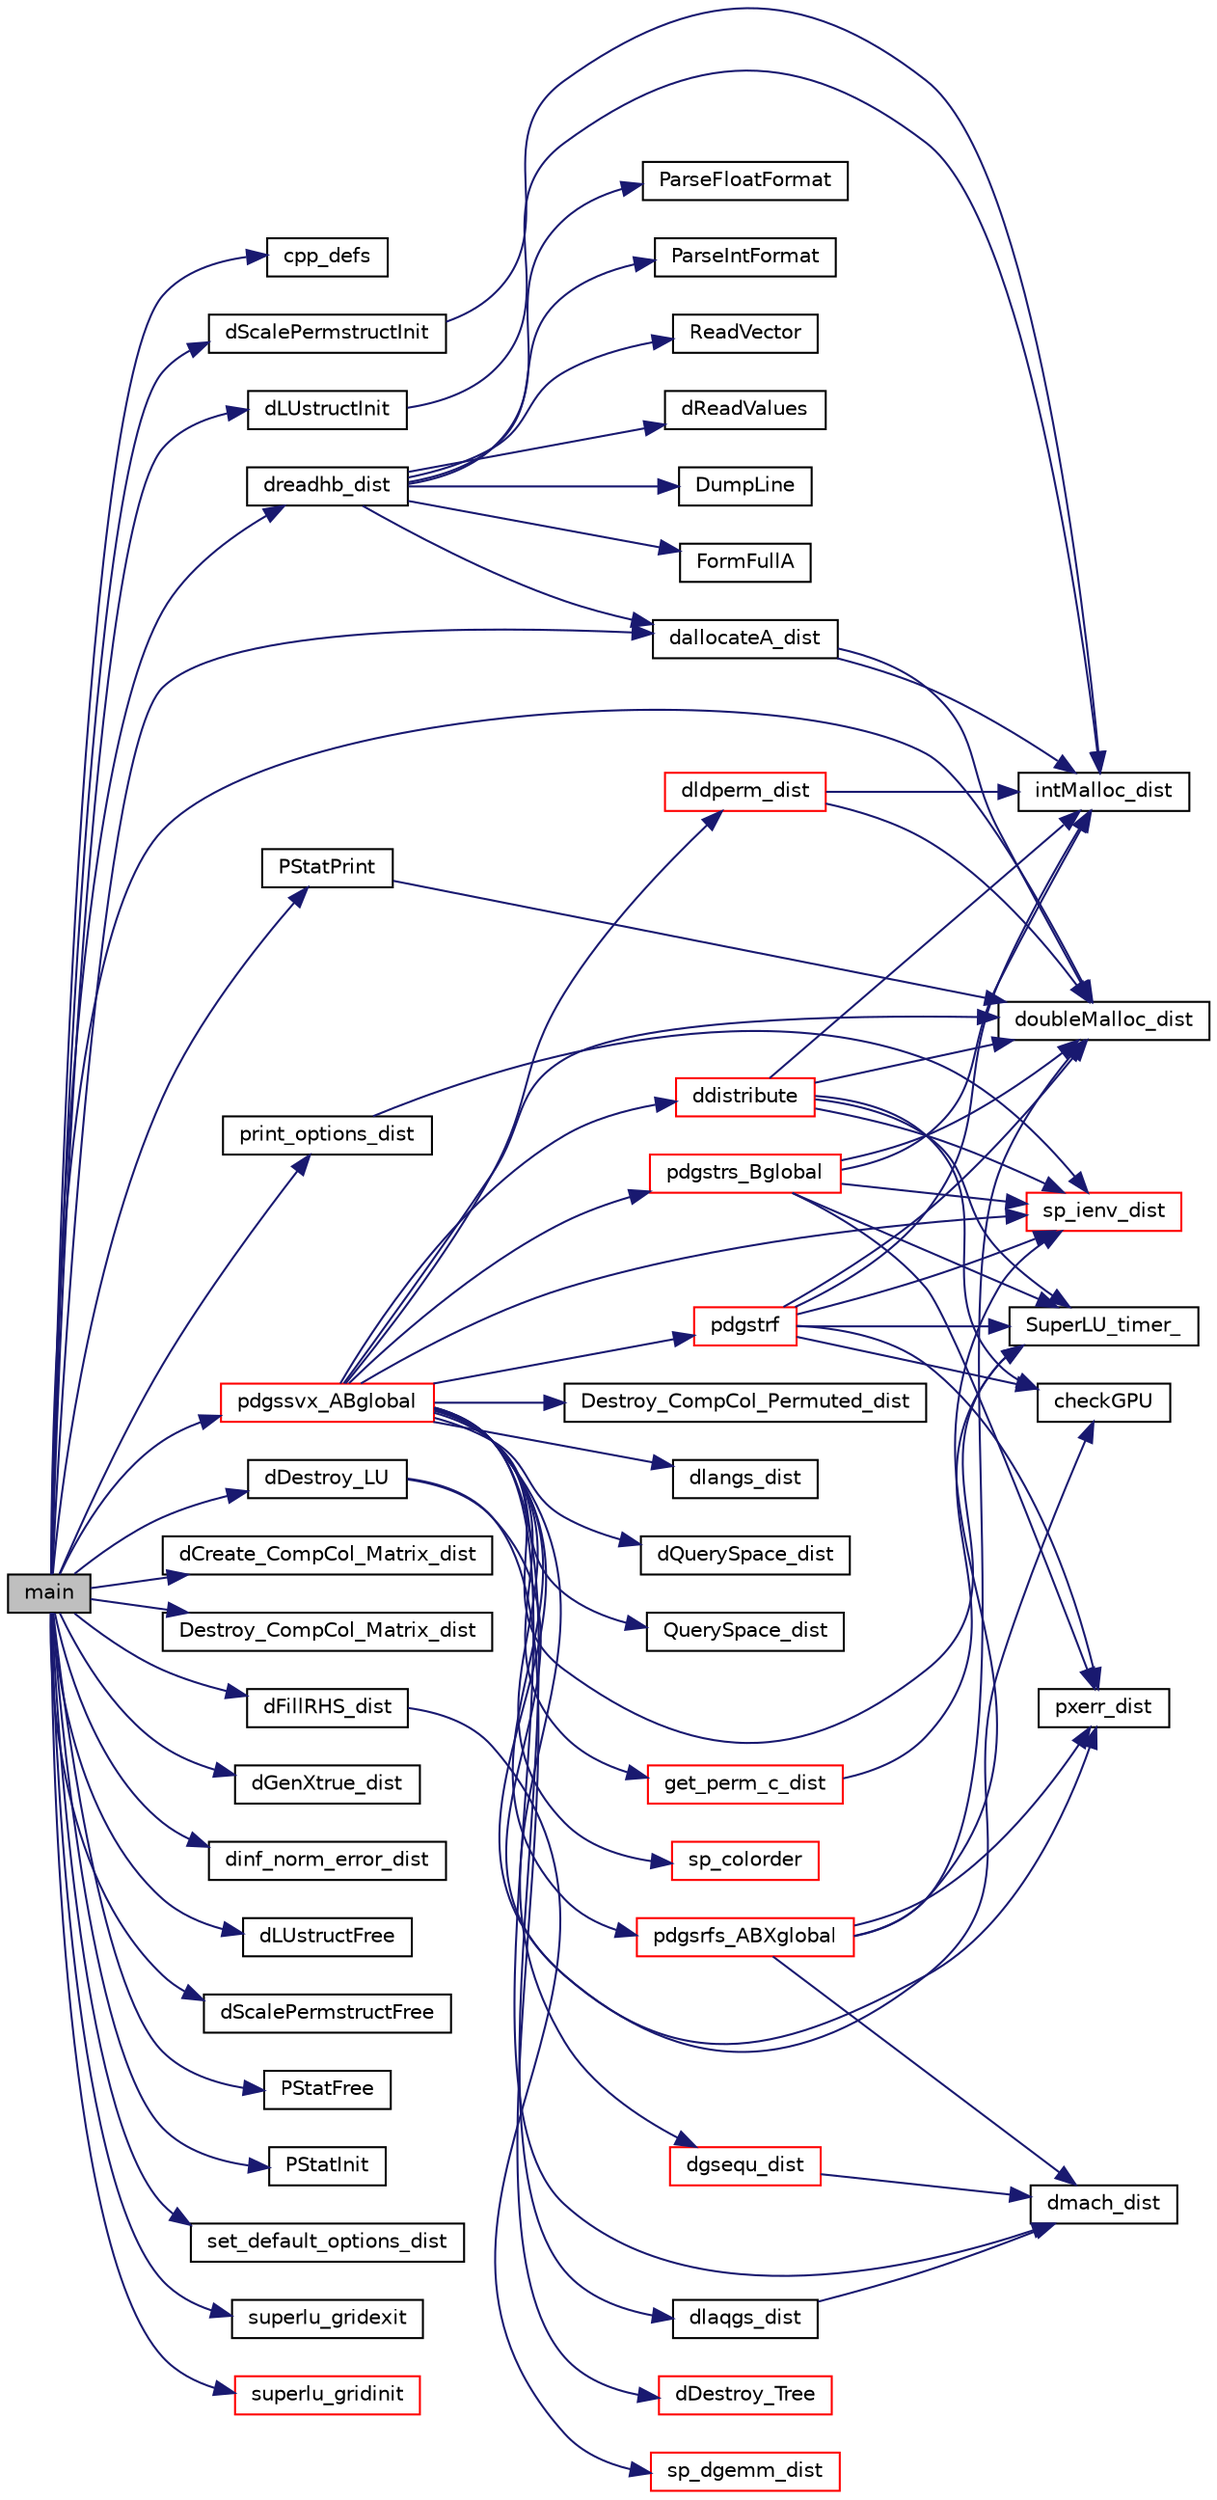 digraph "main"
{
 // LATEX_PDF_SIZE
  edge [fontname="Helvetica",fontsize="10",labelfontname="Helvetica",labelfontsize="10"];
  node [fontname="Helvetica",fontsize="10",shape=record];
  rankdir="LR";
  Node1 [label="main",height=0.2,width=0.4,color="black", fillcolor="grey75", style="filled", fontcolor="black",tooltip=" "];
  Node1 -> Node2 [color="midnightblue",fontsize="10",style="solid",fontname="Helvetica"];
  Node2 [label="cpp_defs",height=0.2,width=0.4,color="black", fillcolor="white", style="filled",URL="$pddrive__ABglobal_8c.html#a2e2c03ad069d4aebdbd3358e4b191593",tooltip=" "];
  Node1 -> Node3 [color="midnightblue",fontsize="10",style="solid",fontname="Helvetica"];
  Node3 [label="dallocateA_dist",height=0.2,width=0.4,color="black", fillcolor="white", style="filled",URL="$dmemory__dist_8c.html#ad8d190b0542ad8d5fb569cfebed382b8",tooltip=" "];
  Node3 -> Node4 [color="midnightblue",fontsize="10",style="solid",fontname="Helvetica"];
  Node4 [label="doubleMalloc_dist",height=0.2,width=0.4,color="black", fillcolor="white", style="filled",URL="$dmemory__dist_8c.html#a52dc9c97e580c07ec4af763f1755a2ba",tooltip=" "];
  Node3 -> Node5 [color="midnightblue",fontsize="10",style="solid",fontname="Helvetica"];
  Node5 [label="intMalloc_dist",height=0.2,width=0.4,color="black", fillcolor="white", style="filled",URL="$memory_8c.html#a2c2df35072e313373438cccdb98b885c",tooltip=" "];
  Node1 -> Node6 [color="midnightblue",fontsize="10",style="solid",fontname="Helvetica"];
  Node6 [label="dCreate_CompCol_Matrix_dist",height=0.2,width=0.4,color="black", fillcolor="white", style="filled",URL="$superlu__ddefs_8h.html#a700b855541636a3eb453ad0b9b1e7d1f",tooltip=" "];
  Node1 -> Node7 [color="midnightblue",fontsize="10",style="solid",fontname="Helvetica"];
  Node7 [label="dDestroy_LU",height=0.2,width=0.4,color="black", fillcolor="white", style="filled",URL="$pdutil_8c.html#a13f313cbc5905b07fee7967f2066c6f4",tooltip="Destroy distributed L & U matrices."];
  Node7 -> Node8 [color="midnightblue",fontsize="10",style="solid",fontname="Helvetica"];
  Node8 [label="checkGPU",height=0.2,width=0.4,color="black", fillcolor="white", style="filled",URL="$gpu__api__utils_8c.html#af8ca70316086ecfe46b3dd727da84ec5",tooltip=" "];
  Node7 -> Node9 [color="midnightblue",fontsize="10",style="solid",fontname="Helvetica"];
  Node9 [label="dDestroy_Tree",height=0.2,width=0.4,color="red", fillcolor="white", style="filled",URL="$pdutil_8c.html#a35670419a662b0d83ddf91f8c629f46d",tooltip=" "];
  Node1 -> Node12 [color="midnightblue",fontsize="10",style="solid",fontname="Helvetica"];
  Node12 [label="Destroy_CompCol_Matrix_dist",height=0.2,width=0.4,color="black", fillcolor="white", style="filled",URL="$superlu__defs_8h.html#a19148d48069c04e21a7ea94d53043f6f",tooltip=" "];
  Node1 -> Node13 [color="midnightblue",fontsize="10",style="solid",fontname="Helvetica"];
  Node13 [label="dFillRHS_dist",height=0.2,width=0.4,color="black", fillcolor="white", style="filled",URL="$dutil__dist_8c.html#afde0c1de717f5c8c29225841a13f4832",tooltip="Let rhs[i] = sum of i-th row of A, so the solution vector is all 1's."];
  Node13 -> Node14 [color="midnightblue",fontsize="10",style="solid",fontname="Helvetica"];
  Node14 [label="sp_dgemm_dist",height=0.2,width=0.4,color="red", fillcolor="white", style="filled",URL="$dsp__blas3__dist_8c.html#a2cb4dfea7ec2bc9501e3309222564c9a",tooltip=" "];
  Node1 -> Node17 [color="midnightblue",fontsize="10",style="solid",fontname="Helvetica"];
  Node17 [label="dGenXtrue_dist",height=0.2,width=0.4,color="black", fillcolor="white", style="filled",URL="$dutil__dist_8c.html#a4ca083e45bf9921bcc1fb4318d148e78",tooltip=" "];
  Node1 -> Node18 [color="midnightblue",fontsize="10",style="solid",fontname="Helvetica"];
  Node18 [label="dinf_norm_error_dist",height=0.2,width=0.4,color="black", fillcolor="white", style="filled",URL="$dutil__dist_8c.html#a31b140e62e441c2c0941dec8b13cf489",tooltip="Check the inf-norm of the error vector."];
  Node1 -> Node19 [color="midnightblue",fontsize="10",style="solid",fontname="Helvetica"];
  Node19 [label="dLUstructFree",height=0.2,width=0.4,color="black", fillcolor="white", style="filled",URL="$pdutil_8c.html#af510f70def7fb5e58a50ae9a06649aa2",tooltip="Deallocate LUstruct."];
  Node1 -> Node20 [color="midnightblue",fontsize="10",style="solid",fontname="Helvetica"];
  Node20 [label="dLUstructInit",height=0.2,width=0.4,color="black", fillcolor="white", style="filled",URL="$pdutil_8c.html#aaed31dcfec375f682467e0c42488449c",tooltip="Allocate storage in LUstruct."];
  Node20 -> Node5 [color="midnightblue",fontsize="10",style="solid",fontname="Helvetica"];
  Node1 -> Node4 [color="midnightblue",fontsize="10",style="solid",fontname="Helvetica"];
  Node1 -> Node21 [color="midnightblue",fontsize="10",style="solid",fontname="Helvetica"];
  Node21 [label="dreadhb_dist",height=0.2,width=0.4,color="black", fillcolor="white", style="filled",URL="$SRC_2dreadhb_8c.html#a3593dd1b61e008f12e6d1a72111f6f8f",tooltip=" "];
  Node21 -> Node3 [color="midnightblue",fontsize="10",style="solid",fontname="Helvetica"];
  Node21 -> Node22 [color="midnightblue",fontsize="10",style="solid",fontname="Helvetica"];
  Node22 [label="dReadValues",height=0.2,width=0.4,color="black", fillcolor="white", style="filled",URL="$SRC_2dreadhb_8c.html#a64e94df2014a91b8d2768c5d9abe94e4",tooltip=" "];
  Node21 -> Node23 [color="midnightblue",fontsize="10",style="solid",fontname="Helvetica"];
  Node23 [label="DumpLine",height=0.2,width=0.4,color="black", fillcolor="white", style="filled",URL="$SRC_2dreadhb_8c.html#a73c3b93fec4fb69f67664d899b2a6b42",tooltip=" "];
  Node21 -> Node24 [color="midnightblue",fontsize="10",style="solid",fontname="Helvetica"];
  Node24 [label="FormFullA",height=0.2,width=0.4,color="black", fillcolor="white", style="filled",URL="$SRC_2dreadhb_8c.html#acd6f0977fd9bae771356448df1597ae2",tooltip=" "];
  Node21 -> Node25 [color="midnightblue",fontsize="10",style="solid",fontname="Helvetica"];
  Node25 [label="ParseFloatFormat",height=0.2,width=0.4,color="black", fillcolor="white", style="filled",URL="$SRC_2dreadhb_8c.html#ab280470e3c7d3235ee212104d44d09a2",tooltip=" "];
  Node21 -> Node26 [color="midnightblue",fontsize="10",style="solid",fontname="Helvetica"];
  Node26 [label="ParseIntFormat",height=0.2,width=0.4,color="black", fillcolor="white", style="filled",URL="$SRC_2dreadhb_8c.html#a05ff7013a68c641295685a0e85c18c83",tooltip=" "];
  Node21 -> Node27 [color="midnightblue",fontsize="10",style="solid",fontname="Helvetica"];
  Node27 [label="ReadVector",height=0.2,width=0.4,color="black", fillcolor="white", style="filled",URL="$SRC_2dreadhb_8c.html#aec3e2f32a90b64c2328709a21d985b55",tooltip=" "];
  Node1 -> Node28 [color="midnightblue",fontsize="10",style="solid",fontname="Helvetica"];
  Node28 [label="dScalePermstructFree",height=0.2,width=0.4,color="black", fillcolor="white", style="filled",URL="$dutil__dist_8c.html#a00ee109e7b40633f23deb3acc3a8bccb",tooltip="Deallocate ScalePermstruct."];
  Node1 -> Node29 [color="midnightblue",fontsize="10",style="solid",fontname="Helvetica"];
  Node29 [label="dScalePermstructInit",height=0.2,width=0.4,color="black", fillcolor="white", style="filled",URL="$dutil__dist_8c.html#ac839f7e239884df8189e6ae4fefa868b",tooltip="Allocate storage in ScalePermstruct."];
  Node29 -> Node5 [color="midnightblue",fontsize="10",style="solid",fontname="Helvetica"];
  Node1 -> Node30 [color="midnightblue",fontsize="10",style="solid",fontname="Helvetica"];
  Node30 [label="pdgssvx_ABglobal",height=0.2,width=0.4,color="red", fillcolor="white", style="filled",URL="$pdgssvx__ABglobal_8c.html#ad4ebc71e92dc92f94b3e119b254e12c0",tooltip=" "];
  Node30 -> Node31 [color="midnightblue",fontsize="10",style="solid",fontname="Helvetica"];
  Node31 [label="ddistribute",height=0.2,width=0.4,color="red", fillcolor="white", style="filled",URL="$ddistribute_8c.html#acc4d93dbd9705f61873026df35c3d612",tooltip=" "];
  Node31 -> Node8 [color="midnightblue",fontsize="10",style="solid",fontname="Helvetica"];
  Node31 -> Node4 [color="midnightblue",fontsize="10",style="solid",fontname="Helvetica"];
  Node31 -> Node5 [color="midnightblue",fontsize="10",style="solid",fontname="Helvetica"];
  Node31 -> Node42 [color="midnightblue",fontsize="10",style="solid",fontname="Helvetica"];
  Node42 [label="sp_ienv_dist",height=0.2,width=0.4,color="red", fillcolor="white", style="filled",URL="$SRC_2sp__ienv_8c.html#a004725eb174f73ba121db829451a8e8c",tooltip=" "];
  Node31 -> Node43 [color="midnightblue",fontsize="10",style="solid",fontname="Helvetica"];
  Node43 [label="SuperLU_timer_",height=0.2,width=0.4,color="black", fillcolor="white", style="filled",URL="$superlu__timer_8c.html#a0c6777573bbfe81917cd381e0090d355",tooltip=" "];
  Node30 -> Node44 [color="midnightblue",fontsize="10",style="solid",fontname="Helvetica"];
  Node44 [label="Destroy_CompCol_Permuted_dist",height=0.2,width=0.4,color="black", fillcolor="white", style="filled",URL="$superlu__defs_8h.html#a658c586f65e61ef7758b72aa81d56a48",tooltip="A is of type Stype==NCP."];
  Node30 -> Node45 [color="midnightblue",fontsize="10",style="solid",fontname="Helvetica"];
  Node45 [label="dgsequ_dist",height=0.2,width=0.4,color="red", fillcolor="white", style="filled",URL="$dgsequ__dist_8c.html#a48b3dda22b55574df5addb9d228c48dd",tooltip=" "];
  Node45 -> Node46 [color="midnightblue",fontsize="10",style="solid",fontname="Helvetica"];
  Node46 [label="dmach_dist",height=0.2,width=0.4,color="black", fillcolor="white", style="filled",URL="$dmach__dist_8c.html#a9f1d303ee9a82228d1979f3618c27e85",tooltip=" "];
  Node30 -> Node47 [color="midnightblue",fontsize="10",style="solid",fontname="Helvetica"];
  Node47 [label="dlangs_dist",height=0.2,width=0.4,color="black", fillcolor="white", style="filled",URL="$dlangs__dist_8c.html#ab380880da6acd8a1c670fa4f535de941",tooltip=" "];
  Node30 -> Node48 [color="midnightblue",fontsize="10",style="solid",fontname="Helvetica"];
  Node48 [label="dlaqgs_dist",height=0.2,width=0.4,color="black", fillcolor="white", style="filled",URL="$dlaqgs__dist_8c.html#a69d45e0d4b7d16c55a387efa5f4858d3",tooltip=" "];
  Node48 -> Node46 [color="midnightblue",fontsize="10",style="solid",fontname="Helvetica"];
  Node30 -> Node49 [color="midnightblue",fontsize="10",style="solid",fontname="Helvetica"];
  Node49 [label="dldperm_dist",height=0.2,width=0.4,color="red", fillcolor="white", style="filled",URL="$dldperm__dist_8c.html#af48a94e64048d9de84620d03fbfbf5e2",tooltip=" "];
  Node49 -> Node4 [color="midnightblue",fontsize="10",style="solid",fontname="Helvetica"];
  Node49 -> Node5 [color="midnightblue",fontsize="10",style="solid",fontname="Helvetica"];
  Node30 -> Node46 [color="midnightblue",fontsize="10",style="solid",fontname="Helvetica"];
  Node30 -> Node4 [color="midnightblue",fontsize="10",style="solid",fontname="Helvetica"];
  Node30 -> Node62 [color="midnightblue",fontsize="10",style="solid",fontname="Helvetica"];
  Node62 [label="dQuerySpace_dist",height=0.2,width=0.4,color="black", fillcolor="white", style="filled",URL="$dmemory__dist_8c.html#abf667255132af0f38edfe1303dec6151",tooltip=" "];
  Node30 -> Node63 [color="midnightblue",fontsize="10",style="solid",fontname="Helvetica"];
  Node63 [label="get_perm_c_dist",height=0.2,width=0.4,color="red", fillcolor="white", style="filled",URL="$get__perm__c_8c.html#a04a4ecd61a85915115f4a65295f9c71d",tooltip=" "];
  Node63 -> Node43 [color="midnightblue",fontsize="10",style="solid",fontname="Helvetica"];
  Node30 -> Node76 [color="midnightblue",fontsize="10",style="solid",fontname="Helvetica"];
  Node76 [label="pdgsrfs_ABXglobal",height=0.2,width=0.4,color="red", fillcolor="white", style="filled",URL="$pdgsrfs__ABXglobal_8c.html#a76ba0526fe8da6c730313e8a76039da7",tooltip=" "];
  Node76 -> Node46 [color="midnightblue",fontsize="10",style="solid",fontname="Helvetica"];
  Node76 -> Node4 [color="midnightblue",fontsize="10",style="solid",fontname="Helvetica"];
  Node76 -> Node91 [color="midnightblue",fontsize="10",style="solid",fontname="Helvetica"];
  Node91 [label="pxerr_dist",height=0.2,width=0.4,color="black", fillcolor="white", style="filled",URL="$pxerr__dist_8c.html#a83457ff10ec305ba2d5c47fcb3db3300",tooltip=" "];
  Node76 -> Node42 [color="midnightblue",fontsize="10",style="solid",fontname="Helvetica"];
  Node30 -> Node93 [color="midnightblue",fontsize="10",style="solid",fontname="Helvetica"];
  Node93 [label="pdgstrf",height=0.2,width=0.4,color="red", fillcolor="white", style="filled",URL="$pdgstrf_8c.html#afaf54b258fab96e65bdd88e4adf672fb",tooltip=" "];
  Node93 -> Node8 [color="midnightblue",fontsize="10",style="solid",fontname="Helvetica"];
  Node93 -> Node4 [color="midnightblue",fontsize="10",style="solid",fontname="Helvetica"];
  Node93 -> Node5 [color="midnightblue",fontsize="10",style="solid",fontname="Helvetica"];
  Node93 -> Node91 [color="midnightblue",fontsize="10",style="solid",fontname="Helvetica"];
  Node93 -> Node42 [color="midnightblue",fontsize="10",style="solid",fontname="Helvetica"];
  Node93 -> Node43 [color="midnightblue",fontsize="10",style="solid",fontname="Helvetica"];
  Node30 -> Node124 [color="midnightblue",fontsize="10",style="solid",fontname="Helvetica"];
  Node124 [label="pdgstrs_Bglobal",height=0.2,width=0.4,color="red", fillcolor="white", style="filled",URL="$pdgstrs__Bglobal_8c.html#a54b7364be757e6dc4d966cf2366f50f1",tooltip=" "];
  Node124 -> Node4 [color="midnightblue",fontsize="10",style="solid",fontname="Helvetica"];
  Node124 -> Node5 [color="midnightblue",fontsize="10",style="solid",fontname="Helvetica"];
  Node124 -> Node91 [color="midnightblue",fontsize="10",style="solid",fontname="Helvetica"];
  Node124 -> Node42 [color="midnightblue",fontsize="10",style="solid",fontname="Helvetica"];
  Node124 -> Node43 [color="midnightblue",fontsize="10",style="solid",fontname="Helvetica"];
  Node30 -> Node91 [color="midnightblue",fontsize="10",style="solid",fontname="Helvetica"];
  Node30 -> Node126 [color="midnightblue",fontsize="10",style="solid",fontname="Helvetica"];
  Node126 [label="QuerySpace_dist",height=0.2,width=0.4,color="black", fillcolor="white", style="filled",URL="$memory_8c.html#a8413ce1e40449eb9066b27bf5f01f200",tooltip=" "];
  Node30 -> Node127 [color="midnightblue",fontsize="10",style="solid",fontname="Helvetica"];
  Node127 [label="sp_colorder",height=0.2,width=0.4,color="red", fillcolor="white", style="filled",URL="$sp__colorder_8c.html#a6ad60314d2dc47dad994c8c9d30a47c1",tooltip=" "];
  Node30 -> Node42 [color="midnightblue",fontsize="10",style="solid",fontname="Helvetica"];
  Node30 -> Node43 [color="midnightblue",fontsize="10",style="solid",fontname="Helvetica"];
  Node1 -> Node158 [color="midnightblue",fontsize="10",style="solid",fontname="Helvetica"];
  Node158 [label="print_options_dist",height=0.2,width=0.4,color="black", fillcolor="white", style="filled",URL="$superlu__defs_8h.html#a0786e160fdc6d8f413452f446068dad1",tooltip="Print the options setting."];
  Node158 -> Node42 [color="midnightblue",fontsize="10",style="solid",fontname="Helvetica"];
  Node1 -> Node159 [color="midnightblue",fontsize="10",style="solid",fontname="Helvetica"];
  Node159 [label="PStatFree",height=0.2,width=0.4,color="black", fillcolor="white", style="filled",URL="$superlu__defs_8h.html#a72c21f510c552d12a9156c91fb0d2590",tooltip=" "];
  Node1 -> Node160 [color="midnightblue",fontsize="10",style="solid",fontname="Helvetica"];
  Node160 [label="PStatInit",height=0.2,width=0.4,color="black", fillcolor="white", style="filled",URL="$superlu__defs_8h.html#a6a4d9e2e43171f86980fd9f3ebd34f83",tooltip=" "];
  Node1 -> Node161 [color="midnightblue",fontsize="10",style="solid",fontname="Helvetica"];
  Node161 [label="PStatPrint",height=0.2,width=0.4,color="black", fillcolor="white", style="filled",URL="$superlu__defs_8h.html#a69b52d648c38fa18f68d4b5f5689d4a2",tooltip=" "];
  Node161 -> Node4 [color="midnightblue",fontsize="10",style="solid",fontname="Helvetica"];
  Node1 -> Node162 [color="midnightblue",fontsize="10",style="solid",fontname="Helvetica"];
  Node162 [label="set_default_options_dist",height=0.2,width=0.4,color="black", fillcolor="white", style="filled",URL="$superlu__defs_8h.html#ae4620e0e61b047a0fe6437b250a68b9b",tooltip="Set the default values for the options argument."];
  Node1 -> Node163 [color="midnightblue",fontsize="10",style="solid",fontname="Helvetica"];
  Node163 [label="superlu_gridexit",height=0.2,width=0.4,color="black", fillcolor="white", style="filled",URL="$superlu__defs_8h.html#ab151232cdf0e52a85e0f27319f358fd4",tooltip=" "];
  Node1 -> Node164 [color="midnightblue",fontsize="10",style="solid",fontname="Helvetica"];
  Node164 [label="superlu_gridinit",height=0.2,width=0.4,color="red", fillcolor="white", style="filled",URL="$superlu__defs_8h.html#af673f68417d0c11596db905bdb4670ff",tooltip="All processes in the MPI communicator must call this routine."];
}
